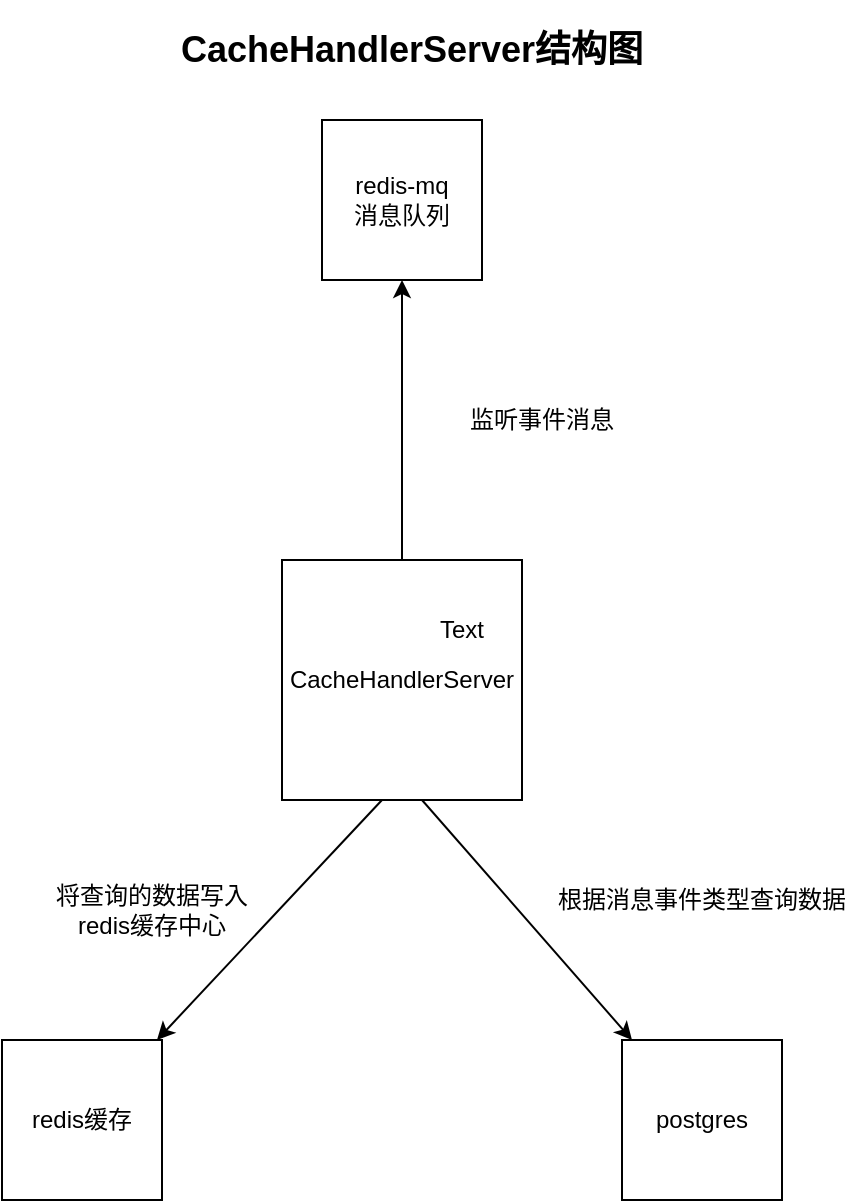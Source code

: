 <mxfile version="20.5.1" type="github">
  <diagram name="Page-1" id="42789a77-a242-8287-6e28-9cd8cfd52e62">
    <mxGraphModel dx="1017" dy="784" grid="1" gridSize="10" guides="1" tooltips="1" connect="0" arrows="0" fold="1" page="1" pageScale="1" pageWidth="1100" pageHeight="850" background="none" math="0" shadow="0">
      <root>
        <mxCell id="0" />
        <mxCell id="1" parent="0" />
        <mxCell id="lddYlFQK37-lrur-JPGs-1" value="redis缓存" style="whiteSpace=wrap;html=1;aspect=fixed;" vertex="1" parent="1">
          <mxGeometry x="290" y="560" width="80" height="80" as="geometry" />
        </mxCell>
        <mxCell id="lddYlFQK37-lrur-JPGs-2" value="postgres" style="whiteSpace=wrap;html=1;aspect=fixed;" vertex="1" parent="1">
          <mxGeometry x="600" y="560" width="80" height="80" as="geometry" />
        </mxCell>
        <mxCell id="lddYlFQK37-lrur-JPGs-3" value="redis-mq&lt;br&gt;消息队列" style="whiteSpace=wrap;html=1;aspect=fixed;" vertex="1" parent="1">
          <mxGeometry x="450" y="100" width="80" height="80" as="geometry" />
        </mxCell>
        <mxCell id="lddYlFQK37-lrur-JPGs-4" value="CacheHandlerServer" style="whiteSpace=wrap;html=1;aspect=fixed;" vertex="1" parent="1">
          <mxGeometry x="430" y="320" width="120" height="120" as="geometry" />
        </mxCell>
        <mxCell id="lddYlFQK37-lrur-JPGs-6" value="" style="endArrow=classic;html=1;rounded=0;exitX=0.5;exitY=0;exitDx=0;exitDy=0;exitPerimeter=0;" edge="1" parent="1" source="lddYlFQK37-lrur-JPGs-4" target="lddYlFQK37-lrur-JPGs-3">
          <mxGeometry width="50" height="50" relative="1" as="geometry">
            <mxPoint x="490" y="300" as="sourcePoint" />
            <mxPoint x="540" y="250" as="targetPoint" />
          </mxGeometry>
        </mxCell>
        <mxCell id="lddYlFQK37-lrur-JPGs-7" value="监听事件消息" style="text;html=1;strokeColor=none;fillColor=none;align=center;verticalAlign=middle;whiteSpace=wrap;rounded=0;" vertex="1" parent="1">
          <mxGeometry x="490" y="230" width="140" height="40" as="geometry" />
        </mxCell>
        <mxCell id="lddYlFQK37-lrur-JPGs-8" value="" style="endArrow=classic;html=1;rounded=0;" edge="1" parent="1" target="lddYlFQK37-lrur-JPGs-2">
          <mxGeometry width="50" height="50" relative="1" as="geometry">
            <mxPoint x="500" y="440" as="sourcePoint" />
            <mxPoint x="550" y="390" as="targetPoint" />
          </mxGeometry>
        </mxCell>
        <mxCell id="lddYlFQK37-lrur-JPGs-9" value="根据消息事件类型查询数据" style="text;html=1;strokeColor=none;fillColor=none;align=center;verticalAlign=middle;whiteSpace=wrap;rounded=0;" vertex="1" parent="1">
          <mxGeometry x="560" y="470" width="160" height="40" as="geometry" />
        </mxCell>
        <mxCell id="lddYlFQK37-lrur-JPGs-10" value="" style="endArrow=classic;html=1;rounded=0;" edge="1" parent="1" target="lddYlFQK37-lrur-JPGs-1">
          <mxGeometry width="50" height="50" relative="1" as="geometry">
            <mxPoint x="480" y="440" as="sourcePoint" />
            <mxPoint x="530" y="390" as="targetPoint" />
          </mxGeometry>
        </mxCell>
        <mxCell id="lddYlFQK37-lrur-JPGs-11" value="将查询的数据写入redis缓存中心" style="text;html=1;strokeColor=none;fillColor=none;align=center;verticalAlign=middle;whiteSpace=wrap;rounded=0;" vertex="1" parent="1">
          <mxGeometry x="310" y="480" width="110" height="30" as="geometry" />
        </mxCell>
        <mxCell id="lddYlFQK37-lrur-JPGs-12" value="Text" style="text;html=1;strokeColor=none;fillColor=none;align=center;verticalAlign=middle;whiteSpace=wrap;rounded=0;" vertex="1" parent="1">
          <mxGeometry x="490" y="340" width="60" height="30" as="geometry" />
        </mxCell>
        <mxCell id="lddYlFQK37-lrur-JPGs-13" value="&lt;b&gt;&lt;font style=&quot;font-size: 18px;&quot;&gt;CacheHandlerServer结构图&lt;/font&gt;&lt;/b&gt;" style="text;html=1;strokeColor=none;fillColor=none;align=center;verticalAlign=middle;whiteSpace=wrap;rounded=0;" vertex="1" parent="1">
          <mxGeometry x="360" y="40" width="270" height="50" as="geometry" />
        </mxCell>
      </root>
    </mxGraphModel>
  </diagram>
</mxfile>
